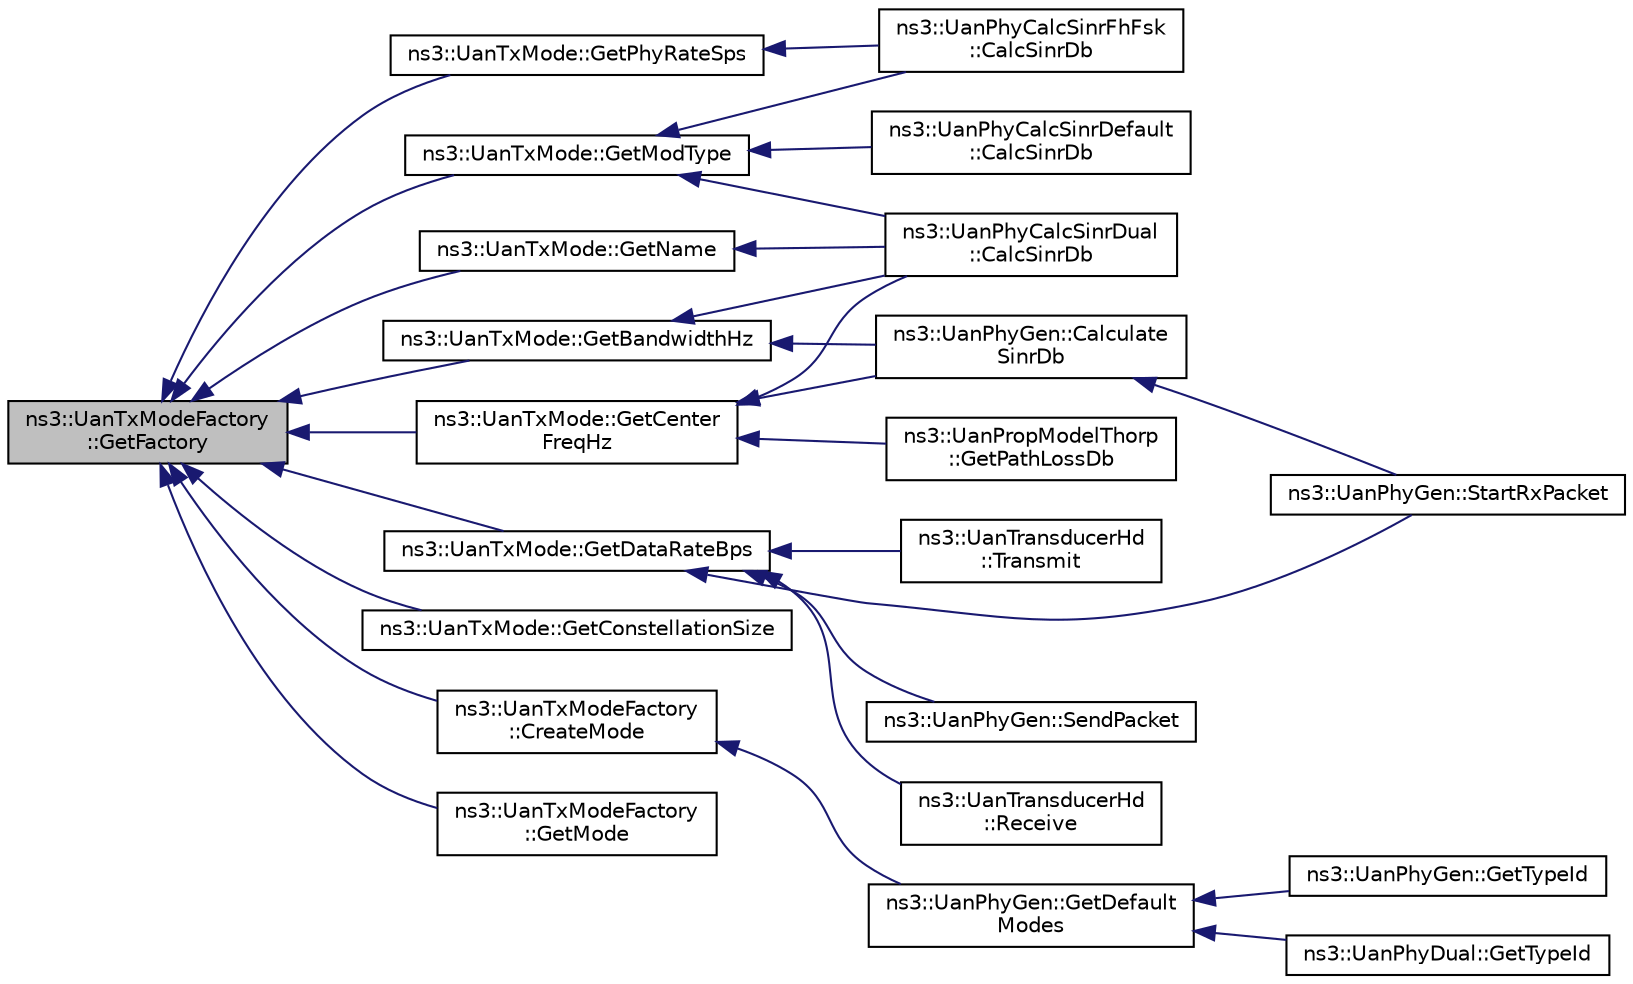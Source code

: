 digraph "ns3::UanTxModeFactory::GetFactory"
{
  edge [fontname="Helvetica",fontsize="10",labelfontname="Helvetica",labelfontsize="10"];
  node [fontname="Helvetica",fontsize="10",shape=record];
  rankdir="LR";
  Node1 [label="ns3::UanTxModeFactory\l::GetFactory",height=0.2,width=0.4,color="black", fillcolor="grey75", style="filled", fontcolor="black"];
  Node1 -> Node2 [dir="back",color="midnightblue",fontsize="10",style="solid"];
  Node2 [label="ns3::UanTxMode::GetModType",height=0.2,width=0.4,color="black", fillcolor="white", style="filled",URL="$da/d2d/classns3_1_1UanTxMode.html#ab6e4cc9a845e04c8ae2dc66911619c07"];
  Node2 -> Node3 [dir="back",color="midnightblue",fontsize="10",style="solid"];
  Node3 [label="ns3::UanPhyCalcSinrDual\l::CalcSinrDb",height=0.2,width=0.4,color="black", fillcolor="white", style="filled",URL="$d0/dcd/classns3_1_1UanPhyCalcSinrDual.html#a79c7ea15803777ba117f33eafec649b3"];
  Node2 -> Node4 [dir="back",color="midnightblue",fontsize="10",style="solid"];
  Node4 [label="ns3::UanPhyCalcSinrDefault\l::CalcSinrDb",height=0.2,width=0.4,color="black", fillcolor="white", style="filled",URL="$d8/d7c/classns3_1_1UanPhyCalcSinrDefault.html#ab31a349cd64cb9f09013b79580b67353"];
  Node2 -> Node5 [dir="back",color="midnightblue",fontsize="10",style="solid"];
  Node5 [label="ns3::UanPhyCalcSinrFhFsk\l::CalcSinrDb",height=0.2,width=0.4,color="black", fillcolor="white", style="filled",URL="$d4/d46/classns3_1_1UanPhyCalcSinrFhFsk.html#a6d728e7e7fa4c3ce682bae527d0c7db3"];
  Node1 -> Node6 [dir="back",color="midnightblue",fontsize="10",style="solid"];
  Node6 [label="ns3::UanTxMode::GetDataRateBps",height=0.2,width=0.4,color="black", fillcolor="white", style="filled",URL="$da/d2d/classns3_1_1UanTxMode.html#a4c6f412d81fc488d228a2cccbddc15b6"];
  Node6 -> Node7 [dir="back",color="midnightblue",fontsize="10",style="solid"];
  Node7 [label="ns3::UanPhyGen::SendPacket",height=0.2,width=0.4,color="black", fillcolor="white", style="filled",URL="$da/d4e/classns3_1_1UanPhyGen.html#a7a777fecd8c286f179e05f9708d65213"];
  Node6 -> Node8 [dir="back",color="midnightblue",fontsize="10",style="solid"];
  Node8 [label="ns3::UanPhyGen::StartRxPacket",height=0.2,width=0.4,color="black", fillcolor="white", style="filled",URL="$da/d4e/classns3_1_1UanPhyGen.html#a33d2cfb97710cff791b87ec7d864107b"];
  Node6 -> Node9 [dir="back",color="midnightblue",fontsize="10",style="solid"];
  Node9 [label="ns3::UanTransducerHd\l::Receive",height=0.2,width=0.4,color="black", fillcolor="white", style="filled",URL="$d6/d7a/classns3_1_1UanTransducerHd.html#ab0e2ca78a05c4495e8252f64e9906478"];
  Node6 -> Node10 [dir="back",color="midnightblue",fontsize="10",style="solid"];
  Node10 [label="ns3::UanTransducerHd\l::Transmit",height=0.2,width=0.4,color="black", fillcolor="white", style="filled",URL="$d6/d7a/classns3_1_1UanTransducerHd.html#a59d45284062693608322f87618525cd5"];
  Node1 -> Node11 [dir="back",color="midnightblue",fontsize="10",style="solid"];
  Node11 [label="ns3::UanTxMode::GetPhyRateSps",height=0.2,width=0.4,color="black", fillcolor="white", style="filled",URL="$da/d2d/classns3_1_1UanTxMode.html#aa831871a3990e6fc3aad0e62883e959c"];
  Node11 -> Node5 [dir="back",color="midnightblue",fontsize="10",style="solid"];
  Node1 -> Node12 [dir="back",color="midnightblue",fontsize="10",style="solid"];
  Node12 [label="ns3::UanTxMode::GetCenter\lFreqHz",height=0.2,width=0.4,color="black", fillcolor="white", style="filled",URL="$da/d2d/classns3_1_1UanTxMode.html#ad09294e9d6ddc7beb93265824f69e159"];
  Node12 -> Node3 [dir="back",color="midnightblue",fontsize="10",style="solid"];
  Node12 -> Node13 [dir="back",color="midnightblue",fontsize="10",style="solid"];
  Node13 [label="ns3::UanPhyGen::Calculate\lSinrDb",height=0.2,width=0.4,color="black", fillcolor="white", style="filled",URL="$da/d4e/classns3_1_1UanPhyGen.html#a8ee7b3cf1d4971c3b2ca718282bb238b"];
  Node13 -> Node8 [dir="back",color="midnightblue",fontsize="10",style="solid"];
  Node12 -> Node14 [dir="back",color="midnightblue",fontsize="10",style="solid"];
  Node14 [label="ns3::UanPropModelThorp\l::GetPathLossDb",height=0.2,width=0.4,color="black", fillcolor="white", style="filled",URL="$dd/d8e/classns3_1_1UanPropModelThorp.html#a5234a83f4289907a57afa9246e4e0f8b"];
  Node1 -> Node15 [dir="back",color="midnightblue",fontsize="10",style="solid"];
  Node15 [label="ns3::UanTxMode::GetBandwidthHz",height=0.2,width=0.4,color="black", fillcolor="white", style="filled",URL="$da/d2d/classns3_1_1UanTxMode.html#a6e50d9c2db47308fe73318bb960451f4"];
  Node15 -> Node3 [dir="back",color="midnightblue",fontsize="10",style="solid"];
  Node15 -> Node13 [dir="back",color="midnightblue",fontsize="10",style="solid"];
  Node1 -> Node16 [dir="back",color="midnightblue",fontsize="10",style="solid"];
  Node16 [label="ns3::UanTxMode::GetConstellationSize",height=0.2,width=0.4,color="black", fillcolor="white", style="filled",URL="$da/d2d/classns3_1_1UanTxMode.html#a21f85a8a0d2efda7333057792c788e47"];
  Node1 -> Node17 [dir="back",color="midnightblue",fontsize="10",style="solid"];
  Node17 [label="ns3::UanTxMode::GetName",height=0.2,width=0.4,color="black", fillcolor="white", style="filled",URL="$da/d2d/classns3_1_1UanTxMode.html#a3b1830fcb3bb3697ffc65b6f742d01be"];
  Node17 -> Node3 [dir="back",color="midnightblue",fontsize="10",style="solid"];
  Node1 -> Node18 [dir="back",color="midnightblue",fontsize="10",style="solid"];
  Node18 [label="ns3::UanTxModeFactory\l::CreateMode",height=0.2,width=0.4,color="black", fillcolor="white", style="filled",URL="$d3/dce/classns3_1_1UanTxModeFactory.html#a1dcaa49f3b408241596e49f860becfa2"];
  Node18 -> Node19 [dir="back",color="midnightblue",fontsize="10",style="solid"];
  Node19 [label="ns3::UanPhyGen::GetDefault\lModes",height=0.2,width=0.4,color="black", fillcolor="white", style="filled",URL="$da/d4e/classns3_1_1UanPhyGen.html#a6b3ea9cb37436baa774cd2c9e9852376"];
  Node19 -> Node20 [dir="back",color="midnightblue",fontsize="10",style="solid"];
  Node20 [label="ns3::UanPhyDual::GetTypeId",height=0.2,width=0.4,color="black", fillcolor="white", style="filled",URL="$dd/dfb/classns3_1_1UanPhyDual.html#a752fb11320bd10e9ae1d92561eb02bac"];
  Node19 -> Node21 [dir="back",color="midnightblue",fontsize="10",style="solid"];
  Node21 [label="ns3::UanPhyGen::GetTypeId",height=0.2,width=0.4,color="black", fillcolor="white", style="filled",URL="$da/d4e/classns3_1_1UanPhyGen.html#a94d147ce22f89c46d8699ccabee242df"];
  Node1 -> Node22 [dir="back",color="midnightblue",fontsize="10",style="solid"];
  Node22 [label="ns3::UanTxModeFactory\l::GetMode",height=0.2,width=0.4,color="black", fillcolor="white", style="filled",URL="$d3/dce/classns3_1_1UanTxModeFactory.html#a44c034e34dcd300019877009e66bbf21"];
}
